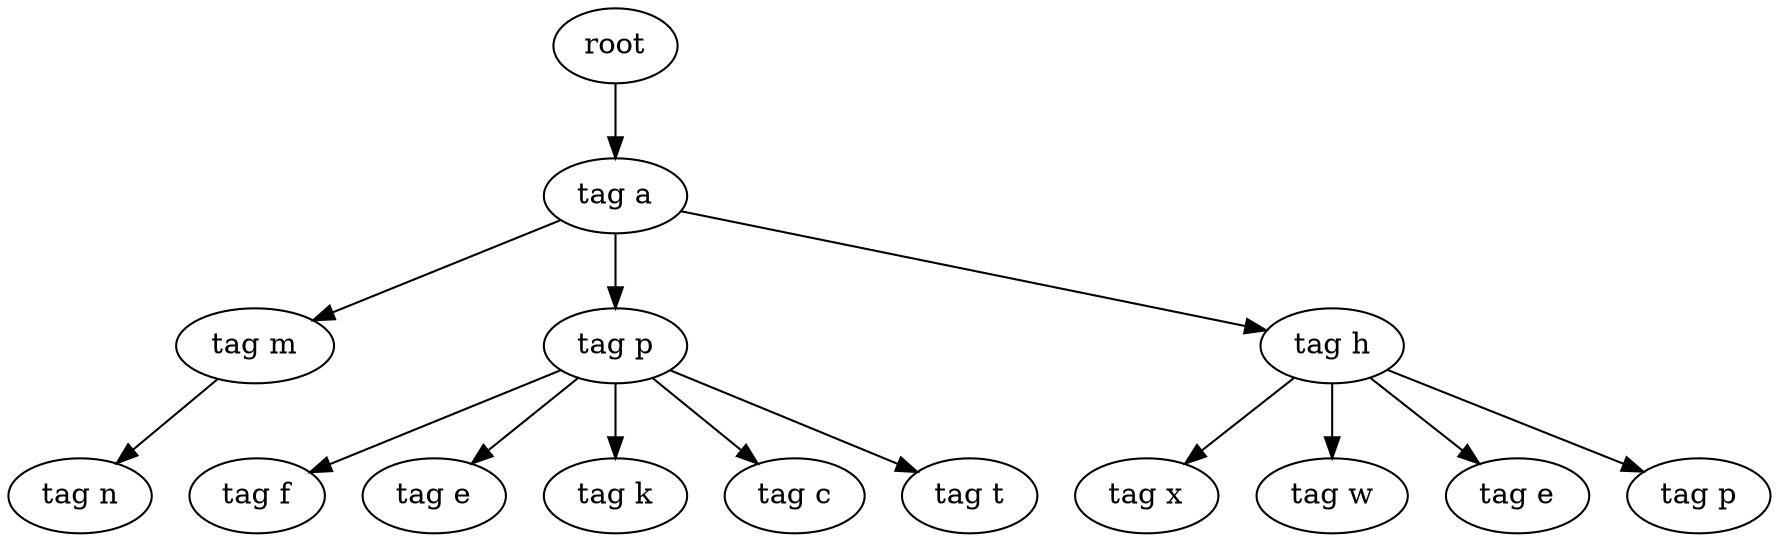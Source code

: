 digraph Tree{
0[label="root"];
0->00
00[label="tag a"];
00->000
000[label="tag m"];
000->0000
0000[label="tag n"];
00->001
001[label="tag p"];
001->0010
0010[label="tag f"];
001->0011
0011[label="tag e"];
001->0012
0012[label="tag k"];
001->0013
0013[label="tag c"];
001->0014
0014[label="tag t"];
00->002
002[label="tag h"];
002->0020
0020[label="tag x"];
002->0021
0021[label="tag w"];
002->0022
0022[label="tag e"];
002->0023
0023[label="tag p"];
}
